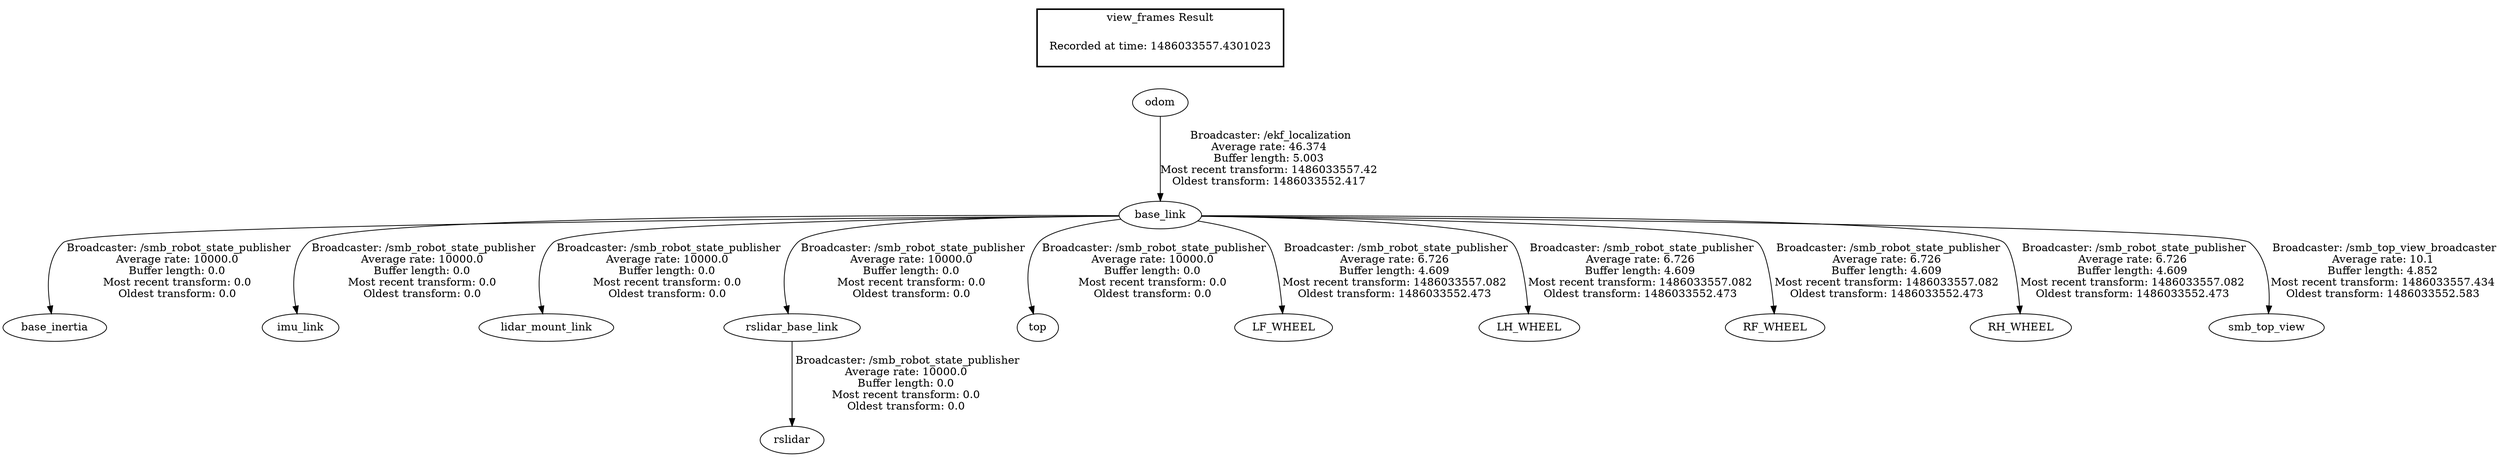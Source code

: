 digraph G {
"base_link" -> "base_inertia"[label=" Broadcaster: /smb_robot_state_publisher\nAverage rate: 10000.0\nBuffer length: 0.0\nMost recent transform: 0.0\nOldest transform: 0.0\n"];
"odom" -> "base_link"[label=" Broadcaster: /ekf_localization\nAverage rate: 46.374\nBuffer length: 5.003\nMost recent transform: 1486033557.42\nOldest transform: 1486033552.417\n"];
"base_link" -> "imu_link"[label=" Broadcaster: /smb_robot_state_publisher\nAverage rate: 10000.0\nBuffer length: 0.0\nMost recent transform: 0.0\nOldest transform: 0.0\n"];
"base_link" -> "lidar_mount_link"[label=" Broadcaster: /smb_robot_state_publisher\nAverage rate: 10000.0\nBuffer length: 0.0\nMost recent transform: 0.0\nOldest transform: 0.0\n"];
"base_link" -> "rslidar_base_link"[label=" Broadcaster: /smb_robot_state_publisher\nAverage rate: 10000.0\nBuffer length: 0.0\nMost recent transform: 0.0\nOldest transform: 0.0\n"];
"rslidar_base_link" -> "rslidar"[label=" Broadcaster: /smb_robot_state_publisher\nAverage rate: 10000.0\nBuffer length: 0.0\nMost recent transform: 0.0\nOldest transform: 0.0\n"];
"base_link" -> "top"[label=" Broadcaster: /smb_robot_state_publisher\nAverage rate: 10000.0\nBuffer length: 0.0\nMost recent transform: 0.0\nOldest transform: 0.0\n"];
"base_link" -> "LF_WHEEL"[label=" Broadcaster: /smb_robot_state_publisher\nAverage rate: 6.726\nBuffer length: 4.609\nMost recent transform: 1486033557.082\nOldest transform: 1486033552.473\n"];
"base_link" -> "LH_WHEEL"[label=" Broadcaster: /smb_robot_state_publisher\nAverage rate: 6.726\nBuffer length: 4.609\nMost recent transform: 1486033557.082\nOldest transform: 1486033552.473\n"];
"base_link" -> "RF_WHEEL"[label=" Broadcaster: /smb_robot_state_publisher\nAverage rate: 6.726\nBuffer length: 4.609\nMost recent transform: 1486033557.082\nOldest transform: 1486033552.473\n"];
"base_link" -> "RH_WHEEL"[label=" Broadcaster: /smb_robot_state_publisher\nAverage rate: 6.726\nBuffer length: 4.609\nMost recent transform: 1486033557.082\nOldest transform: 1486033552.473\n"];
"base_link" -> "smb_top_view"[label=" Broadcaster: /smb_top_view_broadcaster\nAverage rate: 10.1\nBuffer length: 4.852\nMost recent transform: 1486033557.434\nOldest transform: 1486033552.583\n"];
edge [style=invis];
 subgraph cluster_legend { style=bold; color=black; label ="view_frames Result";
"Recorded at time: 1486033557.4301023"[ shape=plaintext ] ;
}->"odom";
}